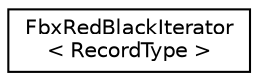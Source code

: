 digraph "クラス階層図"
{
  edge [fontname="Helvetica",fontsize="10",labelfontname="Helvetica",labelfontsize="10"];
  node [fontname="Helvetica",fontsize="10",shape=record];
  rankdir="LR";
  Node0 [label="FbxRedBlackIterator\l\< RecordType \>",height=0.2,width=0.4,color="black", fillcolor="white", style="filled",URL="$class_fbx_red_black_iterator.html"];
}
